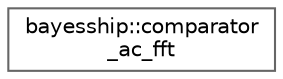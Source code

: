 digraph "Graphical Class Hierarchy"
{
 // LATEX_PDF_SIZE
  bgcolor="transparent";
  edge [fontname=Helvetica,fontsize=10,labelfontname=Helvetica,labelfontsize=10];
  node [fontname=Helvetica,fontsize=10,shape=box,height=0.2,width=0.4];
  rankdir="LR";
  Node0 [label="bayesship::comparator\l_ac_fft",height=0.2,width=0.4,color="grey40", fillcolor="white", style="filled",URL="$classbayesship_1_1comparator__ac__fft.html",tooltip="comparator to sort ac-jobs"];
}
